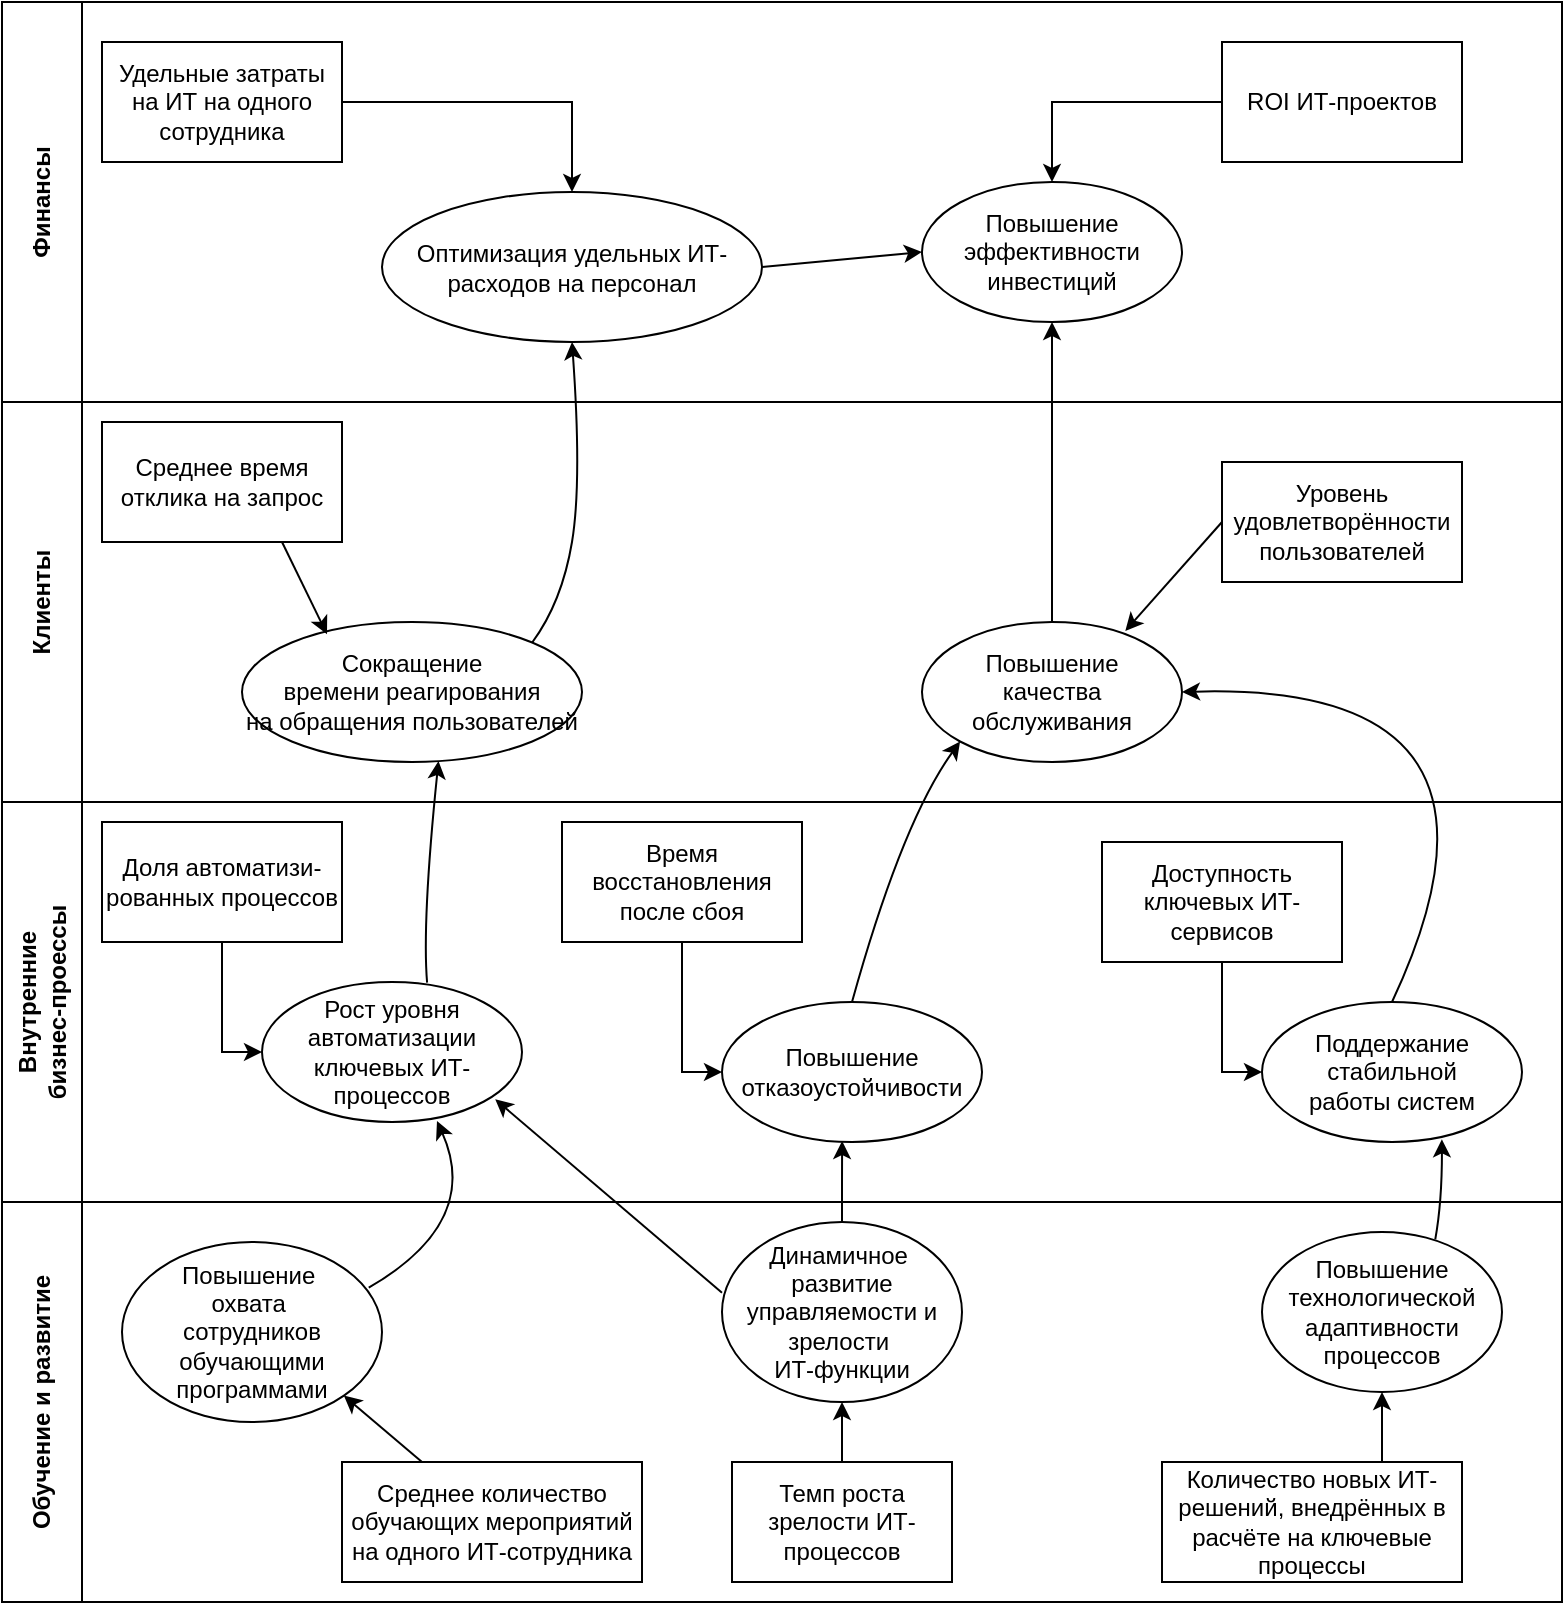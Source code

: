<mxfile version="26.1.2">
  <diagram name="Page-1" id="H0Qhlg1u6piCrWGULzwM">
    <mxGraphModel dx="1275" dy="818" grid="1" gridSize="10" guides="1" tooltips="1" connect="1" arrows="1" fold="1" page="1" pageScale="1" pageWidth="850" pageHeight="1100" math="0" shadow="0">
      <root>
        <mxCell id="0" />
        <mxCell id="1" parent="0" />
        <mxCell id="zIKifMtSPqm1SRn0MprY-1" value="Клиенты" style="swimlane;horizontal=0;whiteSpace=wrap;html=1;startSize=40;" vertex="1" parent="1">
          <mxGeometry x="320" y="400" width="780" height="200" as="geometry" />
        </mxCell>
        <mxCell id="zIKifMtSPqm1SRn0MprY-21" value="Уровень удовлетворённости пользователей" style="rounded=0;whiteSpace=wrap;html=1;" vertex="1" parent="zIKifMtSPqm1SRn0MprY-1">
          <mxGeometry x="610" y="30" width="120" height="60" as="geometry" />
        </mxCell>
        <mxCell id="zIKifMtSPqm1SRn0MprY-22" value="Среднее время отклика на запрос" style="rounded=0;whiteSpace=wrap;html=1;" vertex="1" parent="zIKifMtSPqm1SRn0MprY-1">
          <mxGeometry x="50" y="10" width="120" height="60" as="geometry" />
        </mxCell>
        <mxCell id="zIKifMtSPqm1SRn0MprY-23" value="Повышение&lt;div&gt;качества обслуживания&lt;/div&gt;" style="ellipse;whiteSpace=wrap;html=1;align=center;fontSize=12;" vertex="1" parent="zIKifMtSPqm1SRn0MprY-1">
          <mxGeometry x="460" y="110" width="130" height="70" as="geometry" />
        </mxCell>
        <mxCell id="zIKifMtSPqm1SRn0MprY-24" value="Сокращение&lt;div&gt;времени реагирования&lt;br&gt;&lt;/div&gt;&lt;div&gt;на обращения пользователей&lt;br&gt;&lt;/div&gt;" style="ellipse;whiteSpace=wrap;html=1;align=center;fontSize=12;" vertex="1" parent="zIKifMtSPqm1SRn0MprY-1">
          <mxGeometry x="120" y="110" width="170" height="70" as="geometry" />
        </mxCell>
        <mxCell id="zIKifMtSPqm1SRn0MprY-54" value="" style="endArrow=classic;html=1;rounded=0;exitX=0;exitY=0.5;exitDx=0;exitDy=0;entryX=0.782;entryY=0.064;entryDx=0;entryDy=0;entryPerimeter=0;" edge="1" parent="zIKifMtSPqm1SRn0MprY-1" source="zIKifMtSPqm1SRn0MprY-21" target="zIKifMtSPqm1SRn0MprY-23">
          <mxGeometry width="50" height="50" relative="1" as="geometry">
            <mxPoint x="380" y="180" as="sourcePoint" />
            <mxPoint x="430" y="130" as="targetPoint" />
          </mxGeometry>
        </mxCell>
        <mxCell id="zIKifMtSPqm1SRn0MprY-55" value="" style="endArrow=classic;html=1;rounded=0;exitX=0.75;exitY=1;exitDx=0;exitDy=0;entryX=0.25;entryY=0.088;entryDx=0;entryDy=0;entryPerimeter=0;" edge="1" parent="zIKifMtSPqm1SRn0MprY-1" source="zIKifMtSPqm1SRn0MprY-22" target="zIKifMtSPqm1SRn0MprY-24">
          <mxGeometry width="50" height="50" relative="1" as="geometry">
            <mxPoint x="380" y="180" as="sourcePoint" />
            <mxPoint x="430" y="130" as="targetPoint" />
          </mxGeometry>
        </mxCell>
        <mxCell id="zIKifMtSPqm1SRn0MprY-2" value="Внутренние&lt;div&gt;бизнес-проессы&lt;/div&gt;" style="swimlane;horizontal=0;whiteSpace=wrap;html=1;startSize=40;" vertex="1" parent="1">
          <mxGeometry x="320" y="600" width="780" height="200" as="geometry" />
        </mxCell>
        <mxCell id="zIKifMtSPqm1SRn0MprY-27" value="Поддержание стабильной&lt;div&gt;работы систем&lt;/div&gt;" style="ellipse;whiteSpace=wrap;html=1;align=center;fontSize=12;" vertex="1" parent="zIKifMtSPqm1SRn0MprY-2">
          <mxGeometry x="630" y="100" width="130" height="70" as="geometry" />
        </mxCell>
        <mxCell id="zIKifMtSPqm1SRn0MprY-37" style="edgeStyle=orthogonalEdgeStyle;rounded=0;orthogonalLoop=1;jettySize=auto;html=1;entryX=0;entryY=0.5;entryDx=0;entryDy=0;" edge="1" parent="zIKifMtSPqm1SRn0MprY-2" source="zIKifMtSPqm1SRn0MprY-30" target="zIKifMtSPqm1SRn0MprY-27">
          <mxGeometry relative="1" as="geometry" />
        </mxCell>
        <mxCell id="zIKifMtSPqm1SRn0MprY-30" value="Доступность ключевых ИТ-сервисов" style="rounded=0;whiteSpace=wrap;html=1;" vertex="1" parent="zIKifMtSPqm1SRn0MprY-2">
          <mxGeometry x="550" y="20" width="120" height="60" as="geometry" />
        </mxCell>
        <mxCell id="zIKifMtSPqm1SRn0MprY-26" value="Рост уровня автоматизации ключевых ИТ-процессов" style="ellipse;whiteSpace=wrap;html=1;align=center;fontSize=12;" vertex="1" parent="zIKifMtSPqm1SRn0MprY-2">
          <mxGeometry x="130" y="90" width="130" height="70" as="geometry" />
        </mxCell>
        <mxCell id="zIKifMtSPqm1SRn0MprY-36" style="edgeStyle=orthogonalEdgeStyle;rounded=0;orthogonalLoop=1;jettySize=auto;html=1;entryX=0;entryY=0.5;entryDx=0;entryDy=0;" edge="1" parent="zIKifMtSPqm1SRn0MprY-2" source="zIKifMtSPqm1SRn0MprY-29" target="zIKifMtSPqm1SRn0MprY-26">
          <mxGeometry relative="1" as="geometry" />
        </mxCell>
        <mxCell id="zIKifMtSPqm1SRn0MprY-29" value="Доля автоматизи-рованных процессов" style="rounded=0;whiteSpace=wrap;html=1;" vertex="1" parent="zIKifMtSPqm1SRn0MprY-2">
          <mxGeometry x="50" y="10" width="120" height="60" as="geometry" />
        </mxCell>
        <mxCell id="zIKifMtSPqm1SRn0MprY-25" value="Повышение отказоустойчивости" style="ellipse;whiteSpace=wrap;html=1;align=center;fontSize=12;" vertex="1" parent="zIKifMtSPqm1SRn0MprY-2">
          <mxGeometry x="360" y="100" width="130" height="70" as="geometry" />
        </mxCell>
        <mxCell id="zIKifMtSPqm1SRn0MprY-44" style="edgeStyle=orthogonalEdgeStyle;rounded=0;orthogonalLoop=1;jettySize=auto;html=1;entryX=0;entryY=0.5;entryDx=0;entryDy=0;" edge="1" parent="zIKifMtSPqm1SRn0MprY-2" source="zIKifMtSPqm1SRn0MprY-28" target="zIKifMtSPqm1SRn0MprY-25">
          <mxGeometry relative="1" as="geometry" />
        </mxCell>
        <mxCell id="zIKifMtSPqm1SRn0MprY-28" value="Время восстановления после сбоя" style="rounded=0;whiteSpace=wrap;html=1;" vertex="1" parent="zIKifMtSPqm1SRn0MprY-2">
          <mxGeometry x="280" y="10" width="120" height="60" as="geometry" />
        </mxCell>
        <mxCell id="zIKifMtSPqm1SRn0MprY-3" value="Обучение и развитие" style="swimlane;horizontal=0;whiteSpace=wrap;html=1;startSize=40;" vertex="1" parent="1">
          <mxGeometry x="320" y="800" width="780" height="200" as="geometry" />
        </mxCell>
        <mxCell id="zIKifMtSPqm1SRn0MprY-6" value="&lt;div style=&quot;&quot;&gt;&lt;font&gt;Повышение технологической адаптивности процессов&lt;/font&gt;&lt;/div&gt;" style="ellipse;whiteSpace=wrap;html=1;align=center;fontSize=12;" vertex="1" parent="zIKifMtSPqm1SRn0MprY-3">
          <mxGeometry x="630" y="15" width="120" height="80" as="geometry" />
        </mxCell>
        <mxCell id="zIKifMtSPqm1SRn0MprY-7" value="Динамичное&amp;nbsp;&lt;div&gt;развитие управляемости и зрелости&amp;nbsp;&lt;/div&gt;&lt;div&gt;ИТ-функции&lt;/div&gt;" style="ellipse;whiteSpace=wrap;html=1;align=center;fontSize=12;" vertex="1" parent="zIKifMtSPqm1SRn0MprY-3">
          <mxGeometry x="360" y="10" width="120" height="90" as="geometry" />
        </mxCell>
        <mxCell id="zIKifMtSPqm1SRn0MprY-5" value="Повышение&amp;nbsp;&lt;div&gt;охвата&amp;nbsp;&lt;/div&gt;&lt;div&gt;сотрудников обучающими программами&lt;/div&gt;" style="ellipse;whiteSpace=wrap;html=1;align=center;fontSize=12;" vertex="1" parent="zIKifMtSPqm1SRn0MprY-3">
          <mxGeometry x="60" y="20" width="130" height="90" as="geometry" />
        </mxCell>
        <mxCell id="zIKifMtSPqm1SRn0MprY-10" value="Темп роста зрелости ИТ-процессов" style="rounded=0;whiteSpace=wrap;html=1;" vertex="1" parent="zIKifMtSPqm1SRn0MprY-3">
          <mxGeometry x="365" y="130" width="110" height="60" as="geometry" />
        </mxCell>
        <mxCell id="zIKifMtSPqm1SRn0MprY-8" value="Среднее количество обучающих мероприятий на одного ИТ-сотрудника" style="rounded=0;whiteSpace=wrap;html=1;" vertex="1" parent="zIKifMtSPqm1SRn0MprY-3">
          <mxGeometry x="170" y="130" width="150" height="60" as="geometry" />
        </mxCell>
        <mxCell id="zIKifMtSPqm1SRn0MprY-61" value="" style="endArrow=classic;html=1;rounded=0;entryX=1;entryY=1;entryDx=0;entryDy=0;" edge="1" parent="zIKifMtSPqm1SRn0MprY-3" target="zIKifMtSPqm1SRn0MprY-5">
          <mxGeometry width="50" height="50" relative="1" as="geometry">
            <mxPoint x="210" y="130" as="sourcePoint" />
            <mxPoint x="430" y="-220" as="targetPoint" />
          </mxGeometry>
        </mxCell>
        <mxCell id="zIKifMtSPqm1SRn0MprY-62" value="" style="endArrow=classic;html=1;rounded=0;exitX=0.5;exitY=0;exitDx=0;exitDy=0;entryX=0.5;entryY=1;entryDx=0;entryDy=0;" edge="1" parent="zIKifMtSPqm1SRn0MprY-3" source="zIKifMtSPqm1SRn0MprY-10" target="zIKifMtSPqm1SRn0MprY-7">
          <mxGeometry width="50" height="50" relative="1" as="geometry">
            <mxPoint x="380" y="-170" as="sourcePoint" />
            <mxPoint x="430" y="-220" as="targetPoint" />
          </mxGeometry>
        </mxCell>
        <mxCell id="zIKifMtSPqm1SRn0MprY-63" style="edgeStyle=orthogonalEdgeStyle;rounded=0;orthogonalLoop=1;jettySize=auto;html=1;entryX=0.5;entryY=1;entryDx=0;entryDy=0;" edge="1" parent="zIKifMtSPqm1SRn0MprY-3" source="zIKifMtSPqm1SRn0MprY-9" target="zIKifMtSPqm1SRn0MprY-6">
          <mxGeometry relative="1" as="geometry">
            <Array as="points">
              <mxPoint x="690" y="120" />
              <mxPoint x="690" y="120" />
            </Array>
          </mxGeometry>
        </mxCell>
        <mxCell id="zIKifMtSPqm1SRn0MprY-9" value="Количество новых ИТ-решений, внедрённых в расчёте на ключевые процессы" style="rounded=0;whiteSpace=wrap;html=1;" vertex="1" parent="zIKifMtSPqm1SRn0MprY-3">
          <mxGeometry x="580" y="130" width="150" height="60" as="geometry" />
        </mxCell>
        <mxCell id="zIKifMtSPqm1SRn0MprY-4" value="Финансы" style="swimlane;horizontal=0;whiteSpace=wrap;html=1;startSize=40;" vertex="1" parent="1">
          <mxGeometry x="320" y="200" width="780" height="200" as="geometry" />
        </mxCell>
        <mxCell id="zIKifMtSPqm1SRn0MprY-11" value="Оптимизация удельных ИТ-расходов на персонал" style="ellipse;whiteSpace=wrap;html=1;align=center;fontSize=12;" vertex="1" parent="zIKifMtSPqm1SRn0MprY-4">
          <mxGeometry x="190" y="95" width="190" height="75" as="geometry" />
        </mxCell>
        <mxCell id="zIKifMtSPqm1SRn0MprY-14" value="Повышение эффективности инвестиций" style="ellipse;whiteSpace=wrap;html=1;align=center;fontSize=12;" vertex="1" parent="zIKifMtSPqm1SRn0MprY-4">
          <mxGeometry x="460" y="90" width="130" height="70" as="geometry" />
        </mxCell>
        <mxCell id="zIKifMtSPqm1SRn0MprY-31" style="edgeStyle=orthogonalEdgeStyle;rounded=0;orthogonalLoop=1;jettySize=auto;html=1;entryX=0.5;entryY=0;entryDx=0;entryDy=0;" edge="1" parent="zIKifMtSPqm1SRn0MprY-4" source="zIKifMtSPqm1SRn0MprY-15" target="zIKifMtSPqm1SRn0MprY-11">
          <mxGeometry relative="1" as="geometry" />
        </mxCell>
        <mxCell id="zIKifMtSPqm1SRn0MprY-15" value="Удельные затраты на ИТ на одного сотрудника" style="rounded=0;whiteSpace=wrap;html=1;" vertex="1" parent="zIKifMtSPqm1SRn0MprY-4">
          <mxGeometry x="50" y="20" width="120" height="60" as="geometry" />
        </mxCell>
        <mxCell id="zIKifMtSPqm1SRn0MprY-32" style="edgeStyle=orthogonalEdgeStyle;rounded=0;orthogonalLoop=1;jettySize=auto;html=1;entryX=0.5;entryY=0;entryDx=0;entryDy=0;" edge="1" parent="zIKifMtSPqm1SRn0MprY-4" source="zIKifMtSPqm1SRn0MprY-20" target="zIKifMtSPqm1SRn0MprY-14">
          <mxGeometry relative="1" as="geometry" />
        </mxCell>
        <mxCell id="zIKifMtSPqm1SRn0MprY-20" value="ROI ИТ-проектов" style="rounded=0;whiteSpace=wrap;html=1;" vertex="1" parent="zIKifMtSPqm1SRn0MprY-4">
          <mxGeometry x="610" y="20" width="120" height="60" as="geometry" />
        </mxCell>
        <mxCell id="zIKifMtSPqm1SRn0MprY-67" value="" style="endArrow=classic;html=1;rounded=0;exitX=1;exitY=0.5;exitDx=0;exitDy=0;entryX=0;entryY=0.5;entryDx=0;entryDy=0;" edge="1" parent="zIKifMtSPqm1SRn0MprY-4" source="zIKifMtSPqm1SRn0MprY-11" target="zIKifMtSPqm1SRn0MprY-14">
          <mxGeometry width="50" height="50" relative="1" as="geometry">
            <mxPoint x="200" y="430" as="sourcePoint" />
            <mxPoint x="250" y="380" as="targetPoint" />
          </mxGeometry>
        </mxCell>
        <mxCell id="zIKifMtSPqm1SRn0MprY-48" value="" style="curved=1;endArrow=classic;html=1;rounded=0;entryX=0.692;entryY=0.981;entryDx=0;entryDy=0;exitX=0.722;exitY=0.046;exitDx=0;exitDy=0;entryPerimeter=0;exitPerimeter=0;" edge="1" parent="1" source="zIKifMtSPqm1SRn0MprY-6" target="zIKifMtSPqm1SRn0MprY-27">
          <mxGeometry width="50" height="50" relative="1" as="geometry">
            <mxPoint x="700" y="740" as="sourcePoint" />
            <mxPoint x="750" y="690" as="targetPoint" />
            <Array as="points">
              <mxPoint x="1040" y="800" />
            </Array>
          </mxGeometry>
        </mxCell>
        <mxCell id="zIKifMtSPqm1SRn0MprY-45" style="edgeStyle=orthogonalEdgeStyle;rounded=0;orthogonalLoop=1;jettySize=auto;html=1;exitX=0.5;exitY=0;exitDx=0;exitDy=0;entryX=0.462;entryY=0.993;entryDx=0;entryDy=0;entryPerimeter=0;" edge="1" parent="1" source="zIKifMtSPqm1SRn0MprY-7" target="zIKifMtSPqm1SRn0MprY-25">
          <mxGeometry relative="1" as="geometry" />
        </mxCell>
        <mxCell id="zIKifMtSPqm1SRn0MprY-49" value="" style="curved=1;endArrow=classic;html=1;rounded=0;exitX=0.5;exitY=0;exitDx=0;exitDy=0;entryX=0;entryY=1;entryDx=0;entryDy=0;" edge="1" parent="1" source="zIKifMtSPqm1SRn0MprY-25" target="zIKifMtSPqm1SRn0MprY-23">
          <mxGeometry width="50" height="50" relative="1" as="geometry">
            <mxPoint x="700" y="740" as="sourcePoint" />
            <mxPoint x="750" y="690" as="targetPoint" />
            <Array as="points">
              <mxPoint x="770" y="610" />
            </Array>
          </mxGeometry>
        </mxCell>
        <mxCell id="zIKifMtSPqm1SRn0MprY-50" value="" style="curved=1;endArrow=classic;html=1;rounded=0;exitX=0.5;exitY=0;exitDx=0;exitDy=0;entryX=1;entryY=0.5;entryDx=0;entryDy=0;" edge="1" parent="1" source="zIKifMtSPqm1SRn0MprY-27" target="zIKifMtSPqm1SRn0MprY-23">
          <mxGeometry width="50" height="50" relative="1" as="geometry">
            <mxPoint x="755" y="710" as="sourcePoint" />
            <mxPoint x="809" y="580" as="targetPoint" />
            <Array as="points">
              <mxPoint x="1090" y="540" />
            </Array>
          </mxGeometry>
        </mxCell>
        <mxCell id="zIKifMtSPqm1SRn0MprY-51" value="" style="curved=1;endArrow=classic;html=1;rounded=0;exitX=0.635;exitY=0.005;exitDx=0;exitDy=0;entryX=0.578;entryY=0.993;entryDx=0;entryDy=0;entryPerimeter=0;exitPerimeter=0;" edge="1" parent="1" source="zIKifMtSPqm1SRn0MprY-26" target="zIKifMtSPqm1SRn0MprY-24">
          <mxGeometry width="50" height="50" relative="1" as="geometry">
            <mxPoint x="700" y="740" as="sourcePoint" />
            <mxPoint x="750" y="690" as="targetPoint" />
            <Array as="points">
              <mxPoint x="530" y="660" />
            </Array>
          </mxGeometry>
        </mxCell>
        <mxCell id="zIKifMtSPqm1SRn0MprY-56" value="" style="endArrow=classic;html=1;rounded=0;exitX=0.5;exitY=0;exitDx=0;exitDy=0;entryX=0.5;entryY=1;entryDx=0;entryDy=0;" edge="1" parent="1" source="zIKifMtSPqm1SRn0MprY-23" target="zIKifMtSPqm1SRn0MprY-14">
          <mxGeometry width="50" height="50" relative="1" as="geometry">
            <mxPoint x="700" y="580" as="sourcePoint" />
            <mxPoint x="750" y="530" as="targetPoint" />
          </mxGeometry>
        </mxCell>
        <mxCell id="zIKifMtSPqm1SRn0MprY-57" value="" style="curved=1;endArrow=classic;html=1;rounded=0;exitX=1;exitY=0;exitDx=0;exitDy=0;entryX=0.5;entryY=1;entryDx=0;entryDy=0;" edge="1" parent="1" source="zIKifMtSPqm1SRn0MprY-24" target="zIKifMtSPqm1SRn0MprY-11">
          <mxGeometry width="50" height="50" relative="1" as="geometry">
            <mxPoint x="700" y="580" as="sourcePoint" />
            <mxPoint x="750" y="530" as="targetPoint" />
            <Array as="points">
              <mxPoint x="600" y="500" />
              <mxPoint x="610" y="440" />
            </Array>
          </mxGeometry>
        </mxCell>
        <mxCell id="zIKifMtSPqm1SRn0MprY-42" value="" style="curved=1;endArrow=classic;html=1;rounded=0;exitX=0.949;exitY=0.254;exitDx=0;exitDy=0;entryX=0.673;entryY=0.993;entryDx=0;entryDy=0;exitPerimeter=0;entryPerimeter=0;" edge="1" parent="1" source="zIKifMtSPqm1SRn0MprY-5" target="zIKifMtSPqm1SRn0MprY-26">
          <mxGeometry width="50" height="50" relative="1" as="geometry">
            <mxPoint x="520" y="830" as="sourcePoint" />
            <mxPoint x="570" y="780" as="targetPoint" />
            <Array as="points">
              <mxPoint x="560" y="810" />
            </Array>
          </mxGeometry>
        </mxCell>
        <mxCell id="zIKifMtSPqm1SRn0MprY-59" value="" style="endArrow=classic;html=1;rounded=0;exitX=0;exitY=0.393;exitDx=0;exitDy=0;exitPerimeter=0;entryX=0.897;entryY=0.838;entryDx=0;entryDy=0;entryPerimeter=0;" edge="1" parent="1" source="zIKifMtSPqm1SRn0MprY-7" target="zIKifMtSPqm1SRn0MprY-26">
          <mxGeometry width="50" height="50" relative="1" as="geometry">
            <mxPoint x="700" y="630" as="sourcePoint" />
            <mxPoint x="750" y="580" as="targetPoint" />
          </mxGeometry>
        </mxCell>
      </root>
    </mxGraphModel>
  </diagram>
</mxfile>
